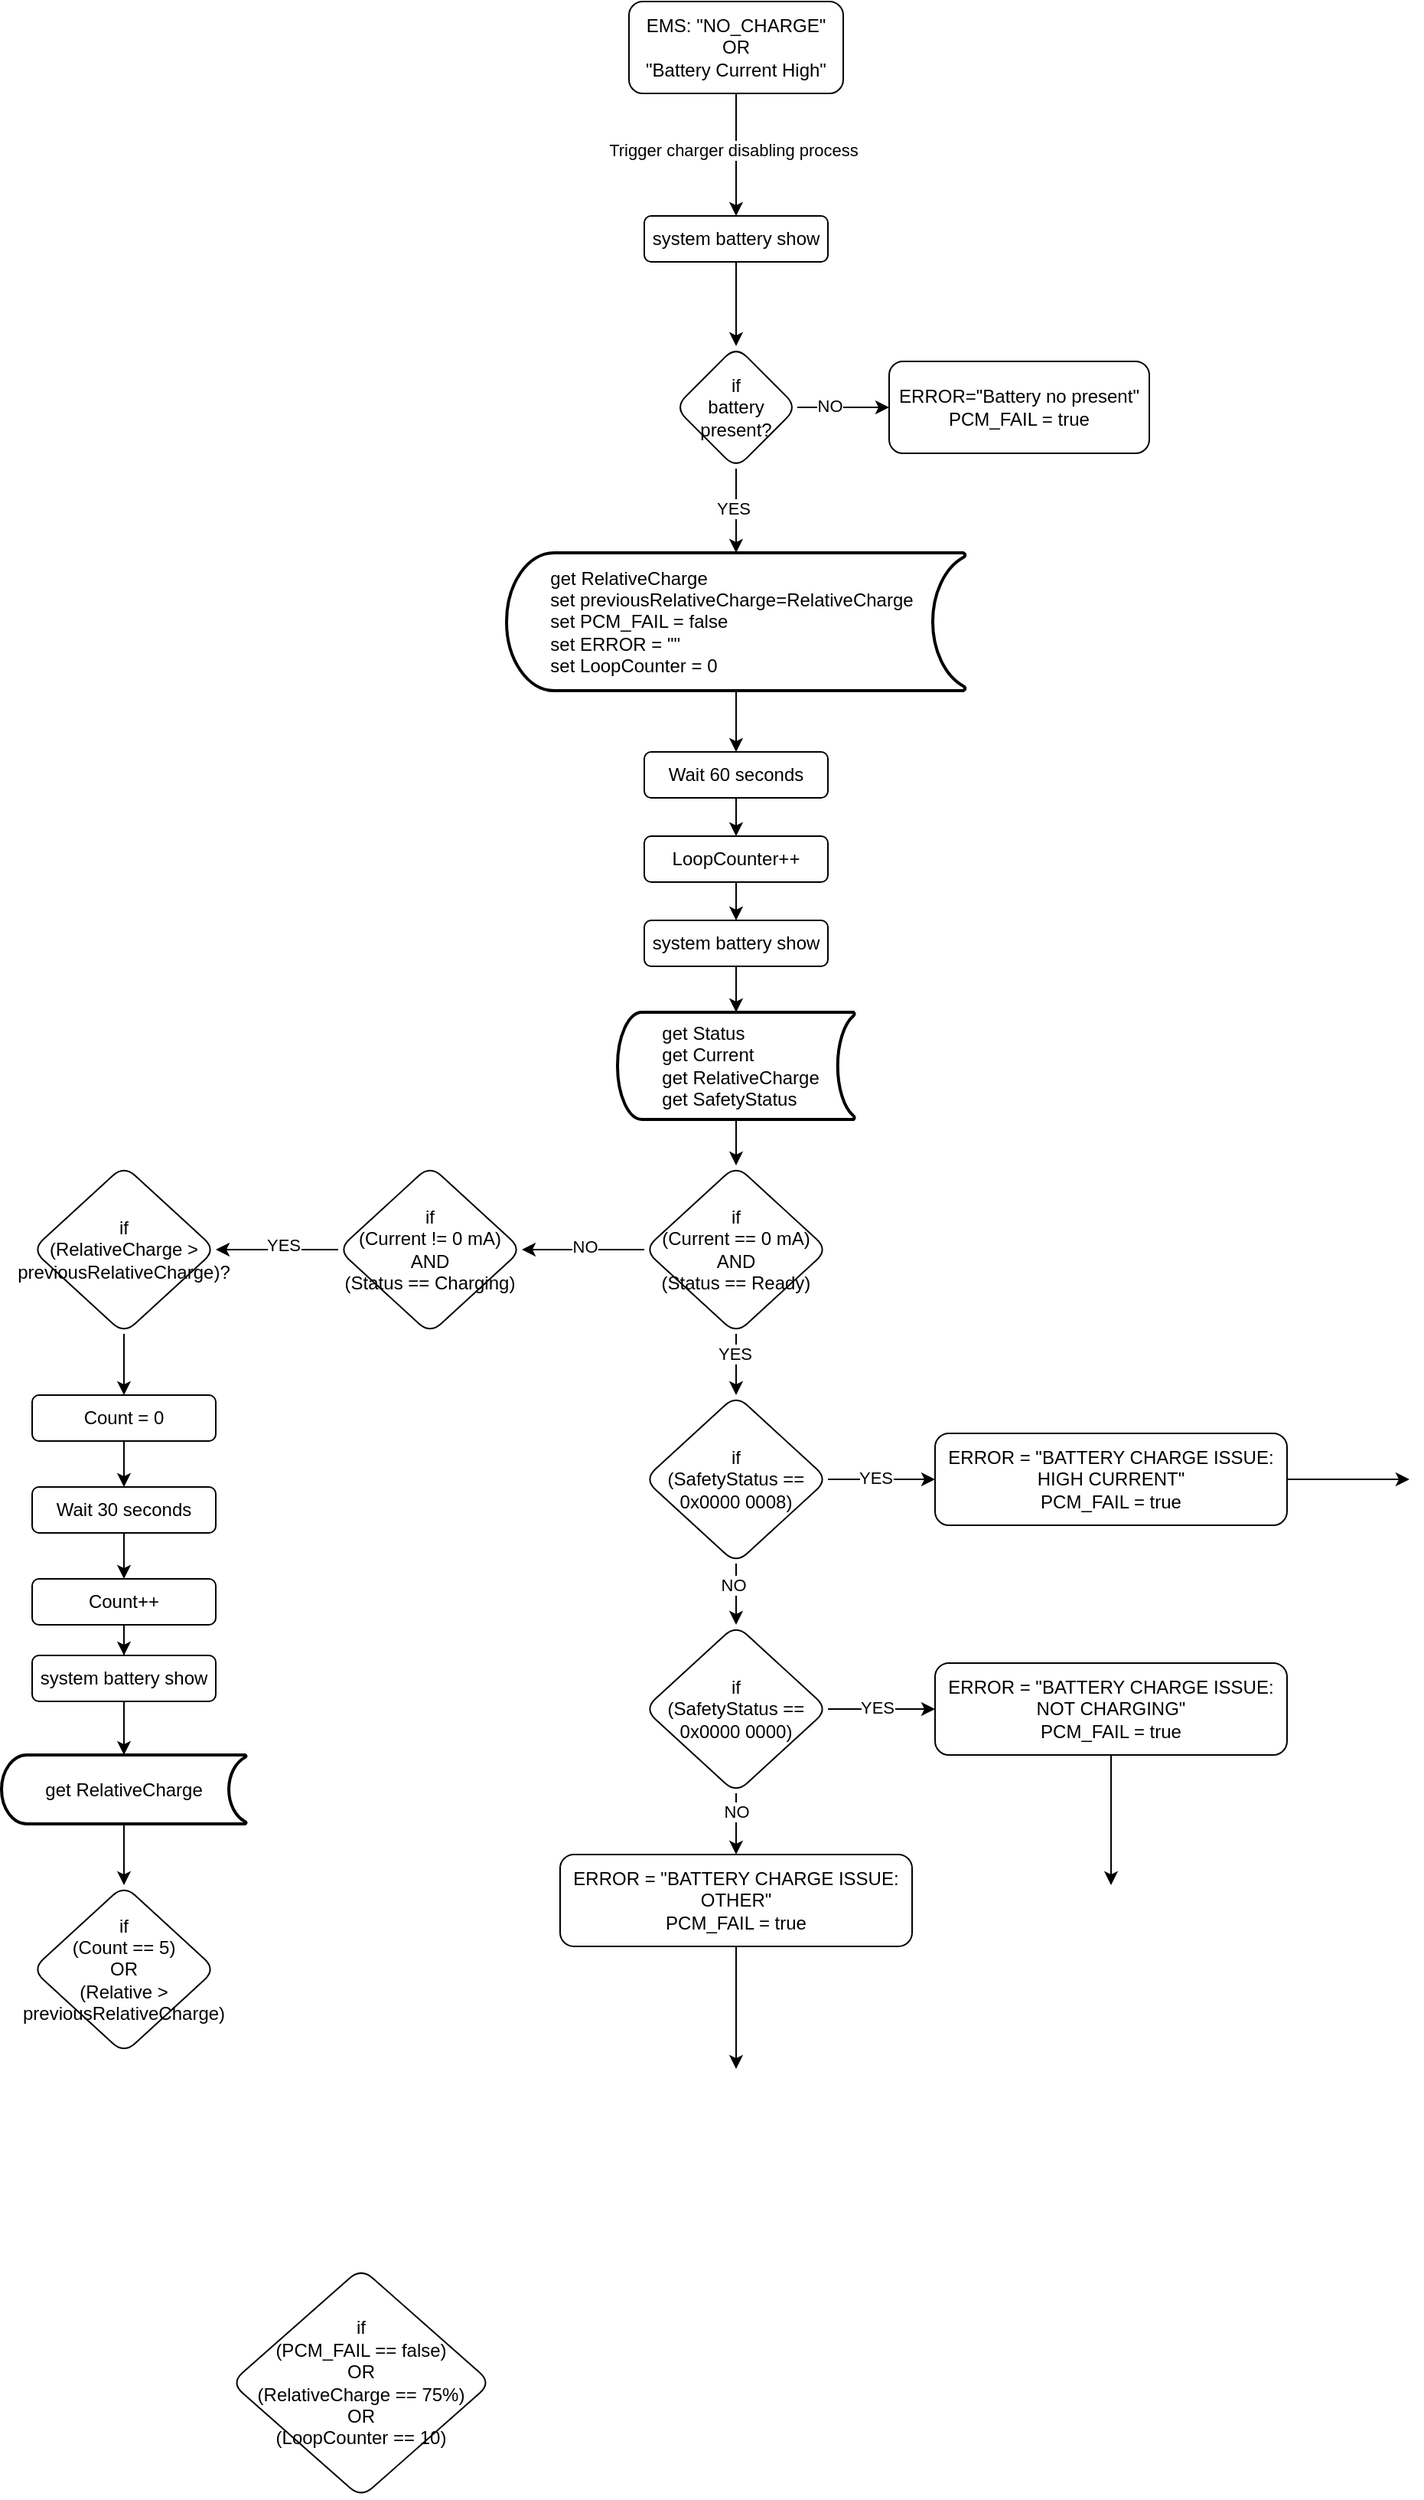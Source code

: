 <mxfile version="24.4.13" type="github">
  <diagram id="C5RBs43oDa-KdzZeNtuy" name="Page-1">
    <mxGraphModel dx="1677" dy="631" grid="1" gridSize="10" guides="1" tooltips="1" connect="1" arrows="1" fold="1" page="1" pageScale="1" pageWidth="827" pageHeight="1169" math="0" shadow="0">
      <root>
        <mxCell id="WIyWlLk6GJQsqaUBKTNV-0" />
        <mxCell id="WIyWlLk6GJQsqaUBKTNV-1" parent="WIyWlLk6GJQsqaUBKTNV-0" />
        <mxCell id="8Imo_MOEr16DwkGvXReS-2" value="" style="edgeStyle=orthogonalEdgeStyle;rounded=0;orthogonalLoop=1;jettySize=auto;html=1;" edge="1" parent="WIyWlLk6GJQsqaUBKTNV-1" source="8Imo_MOEr16DwkGvXReS-0" target="8Imo_MOEr16DwkGvXReS-1">
          <mxGeometry relative="1" as="geometry" />
        </mxCell>
        <mxCell id="8Imo_MOEr16DwkGvXReS-3" value="Trigger charger disabling process" style="edgeLabel;html=1;align=center;verticalAlign=middle;resizable=0;points=[];" vertex="1" connectable="0" parent="8Imo_MOEr16DwkGvXReS-2">
          <mxGeometry x="-0.082" y="-2" relative="1" as="geometry">
            <mxPoint as="offset" />
          </mxGeometry>
        </mxCell>
        <mxCell id="8Imo_MOEr16DwkGvXReS-0" value="EMS: &quot;NO_CHARGE&quot;&lt;div&gt;OR&lt;/div&gt;&lt;div&gt;&quot;Battery Current High&quot;&lt;/div&gt;" style="rounded=1;whiteSpace=wrap;html=1;" vertex="1" parent="WIyWlLk6GJQsqaUBKTNV-1">
          <mxGeometry x="350" y="40" width="140" height="60" as="geometry" />
        </mxCell>
        <mxCell id="8Imo_MOEr16DwkGvXReS-7" value="" style="edgeStyle=orthogonalEdgeStyle;rounded=0;orthogonalLoop=1;jettySize=auto;html=1;" edge="1" parent="WIyWlLk6GJQsqaUBKTNV-1" source="8Imo_MOEr16DwkGvXReS-1" target="8Imo_MOEr16DwkGvXReS-6">
          <mxGeometry relative="1" as="geometry" />
        </mxCell>
        <mxCell id="8Imo_MOEr16DwkGvXReS-1" value="system battery show" style="whiteSpace=wrap;html=1;rounded=1;" vertex="1" parent="WIyWlLk6GJQsqaUBKTNV-1">
          <mxGeometry x="360" y="180" width="120" height="30" as="geometry" />
        </mxCell>
        <mxCell id="8Imo_MOEr16DwkGvXReS-12" value="" style="edgeStyle=orthogonalEdgeStyle;rounded=0;orthogonalLoop=1;jettySize=auto;html=1;" edge="1" parent="WIyWlLk6GJQsqaUBKTNV-1" source="8Imo_MOEr16DwkGvXReS-6" target="8Imo_MOEr16DwkGvXReS-11">
          <mxGeometry relative="1" as="geometry" />
        </mxCell>
        <mxCell id="8Imo_MOEr16DwkGvXReS-13" value="NO" style="edgeLabel;html=1;align=center;verticalAlign=middle;resizable=0;points=[];" vertex="1" connectable="0" parent="8Imo_MOEr16DwkGvXReS-12">
          <mxGeometry x="-0.275" y="1" relative="1" as="geometry">
            <mxPoint x="-1" as="offset" />
          </mxGeometry>
        </mxCell>
        <mxCell id="8Imo_MOEr16DwkGvXReS-19" style="edgeStyle=orthogonalEdgeStyle;rounded=0;orthogonalLoop=1;jettySize=auto;html=1;entryX=0.5;entryY=0;entryDx=0;entryDy=0;entryPerimeter=0;" edge="1" parent="WIyWlLk6GJQsqaUBKTNV-1" source="8Imo_MOEr16DwkGvXReS-6" target="8Imo_MOEr16DwkGvXReS-17">
          <mxGeometry relative="1" as="geometry">
            <mxPoint x="420" y="400" as="targetPoint" />
          </mxGeometry>
        </mxCell>
        <mxCell id="8Imo_MOEr16DwkGvXReS-20" value="YES" style="edgeLabel;html=1;align=center;verticalAlign=middle;resizable=0;points=[];" vertex="1" connectable="0" parent="8Imo_MOEr16DwkGvXReS-19">
          <mxGeometry x="-0.06" y="-2" relative="1" as="geometry">
            <mxPoint as="offset" />
          </mxGeometry>
        </mxCell>
        <mxCell id="8Imo_MOEr16DwkGvXReS-6" value="if&lt;div&gt;battery present?&lt;/div&gt;" style="rhombus;whiteSpace=wrap;html=1;rounded=1;" vertex="1" parent="WIyWlLk6GJQsqaUBKTNV-1">
          <mxGeometry x="380" y="265" width="80" height="80" as="geometry" />
        </mxCell>
        <mxCell id="8Imo_MOEr16DwkGvXReS-11" value="ERROR=&quot;Battery no present&quot;&lt;div&gt;PCM_FAIL = true&lt;/div&gt;" style="whiteSpace=wrap;html=1;rounded=1;" vertex="1" parent="WIyWlLk6GJQsqaUBKTNV-1">
          <mxGeometry x="520" y="275" width="170" height="60" as="geometry" />
        </mxCell>
        <mxCell id="8Imo_MOEr16DwkGvXReS-24" value="" style="edgeStyle=orthogonalEdgeStyle;rounded=0;orthogonalLoop=1;jettySize=auto;html=1;" edge="1" parent="WIyWlLk6GJQsqaUBKTNV-1" source="8Imo_MOEr16DwkGvXReS-17" target="8Imo_MOEr16DwkGvXReS-23">
          <mxGeometry relative="1" as="geometry" />
        </mxCell>
        <mxCell id="8Imo_MOEr16DwkGvXReS-17" value="&lt;span style=&quot;&quot;&gt;&lt;span style=&quot;white-space: pre;&quot;&gt;&#x9;&lt;/span&gt;get RelativeCharge&lt;/span&gt;&lt;div style=&quot;&quot;&gt;&lt;span style=&quot;white-space: pre;&quot;&gt;&#x9;&lt;/span&gt;set&amp;nbsp;previousRelativeCharge=RelativeCharge&lt;/div&gt;&lt;div style=&quot;&quot;&gt;&lt;span style=&quot;white-space: pre;&quot;&gt;&#x9;&lt;/span&gt;set PCM_FAIL = false&lt;/div&gt;&lt;div style=&quot;&quot;&gt;&lt;span style=&quot;white-space: pre;&quot;&gt;&#x9;&lt;/span&gt;set ERROR = &quot;&quot;&lt;/div&gt;&lt;div style=&quot;&quot;&gt;&lt;span style=&quot;white-space: pre;&quot;&gt;&#x9;&lt;/span&gt;set LoopCounter = 0&lt;/div&gt;" style="strokeWidth=2;html=1;shape=mxgraph.flowchart.stored_data;whiteSpace=wrap;align=left;" vertex="1" parent="WIyWlLk6GJQsqaUBKTNV-1">
          <mxGeometry x="270" y="400" width="300" height="90" as="geometry" />
        </mxCell>
        <mxCell id="8Imo_MOEr16DwkGvXReS-29" value="" style="edgeStyle=orthogonalEdgeStyle;rounded=0;orthogonalLoop=1;jettySize=auto;html=1;entryX=0.5;entryY=0;entryDx=0;entryDy=0;" edge="1" parent="WIyWlLk6GJQsqaUBKTNV-1" source="8Imo_MOEr16DwkGvXReS-23" target="8Imo_MOEr16DwkGvXReS-32">
          <mxGeometry relative="1" as="geometry">
            <mxPoint x="420" y="625" as="targetPoint" />
          </mxGeometry>
        </mxCell>
        <mxCell id="8Imo_MOEr16DwkGvXReS-23" value="Wait 60 seconds" style="rounded=1;whiteSpace=wrap;html=1;" vertex="1" parent="WIyWlLk6GJQsqaUBKTNV-1">
          <mxGeometry x="360" y="530" width="120" height="30" as="geometry" />
        </mxCell>
        <mxCell id="8Imo_MOEr16DwkGvXReS-34" value="" style="edgeStyle=orthogonalEdgeStyle;rounded=0;orthogonalLoop=1;jettySize=auto;html=1;" edge="1" parent="WIyWlLk6GJQsqaUBKTNV-1" source="8Imo_MOEr16DwkGvXReS-32" target="8Imo_MOEr16DwkGvXReS-33">
          <mxGeometry relative="1" as="geometry" />
        </mxCell>
        <mxCell id="8Imo_MOEr16DwkGvXReS-32" value="LoopCounter++" style="whiteSpace=wrap;html=1;rounded=1;" vertex="1" parent="WIyWlLk6GJQsqaUBKTNV-1">
          <mxGeometry x="360" y="585" width="120" height="30" as="geometry" />
        </mxCell>
        <mxCell id="8Imo_MOEr16DwkGvXReS-36" value="" style="edgeStyle=orthogonalEdgeStyle;rounded=0;orthogonalLoop=1;jettySize=auto;html=1;" edge="1" parent="WIyWlLk6GJQsqaUBKTNV-1" source="8Imo_MOEr16DwkGvXReS-33" target="8Imo_MOEr16DwkGvXReS-35">
          <mxGeometry relative="1" as="geometry" />
        </mxCell>
        <mxCell id="8Imo_MOEr16DwkGvXReS-33" value="system battery show" style="whiteSpace=wrap;html=1;rounded=1;" vertex="1" parent="WIyWlLk6GJQsqaUBKTNV-1">
          <mxGeometry x="360" y="640" width="120" height="30" as="geometry" />
        </mxCell>
        <mxCell id="8Imo_MOEr16DwkGvXReS-38" value="" style="edgeStyle=orthogonalEdgeStyle;rounded=0;orthogonalLoop=1;jettySize=auto;html=1;entryX=0.5;entryY=0;entryDx=0;entryDy=0;" edge="1" parent="WIyWlLk6GJQsqaUBKTNV-1" source="8Imo_MOEr16DwkGvXReS-35" target="8Imo_MOEr16DwkGvXReS-39">
          <mxGeometry relative="1" as="geometry">
            <mxPoint x="420" y="845" as="targetPoint" />
          </mxGeometry>
        </mxCell>
        <mxCell id="8Imo_MOEr16DwkGvXReS-35" value="&lt;span style=&quot;white-space: pre;&quot;&gt;&#x9;&lt;/span&gt;get Status&lt;div&gt;&lt;span style=&quot;white-space: pre;&quot;&gt;&#x9;&lt;/span&gt;get Current&lt;/div&gt;&lt;div&gt;&lt;span style=&quot;white-space: pre;&quot;&gt;&#x9;&lt;/span&gt;get RelativeCharge&lt;/div&gt;&lt;div&gt;&lt;span style=&quot;white-space: pre;&quot;&gt;&#x9;&lt;/span&gt;get SafetyStatus&lt;/div&gt;" style="strokeWidth=2;html=1;shape=mxgraph.flowchart.stored_data;whiteSpace=wrap;align=left;" vertex="1" parent="WIyWlLk6GJQsqaUBKTNV-1">
          <mxGeometry x="342.5" y="700" width="155" height="70" as="geometry" />
        </mxCell>
        <mxCell id="8Imo_MOEr16DwkGvXReS-41" value="" style="edgeStyle=orthogonalEdgeStyle;rounded=0;orthogonalLoop=1;jettySize=auto;html=1;entryX=0.5;entryY=0;entryDx=0;entryDy=0;" edge="1" parent="WIyWlLk6GJQsqaUBKTNV-1" source="8Imo_MOEr16DwkGvXReS-39" target="8Imo_MOEr16DwkGvXReS-55">
          <mxGeometry relative="1" as="geometry">
            <mxPoint x="420" y="950" as="targetPoint" />
          </mxGeometry>
        </mxCell>
        <mxCell id="8Imo_MOEr16DwkGvXReS-46" value="YES" style="edgeLabel;html=1;align=center;verticalAlign=middle;resizable=0;points=[];" vertex="1" connectable="0" parent="8Imo_MOEr16DwkGvXReS-41">
          <mxGeometry x="-0.383" y="-1" relative="1" as="geometry">
            <mxPoint as="offset" />
          </mxGeometry>
        </mxCell>
        <mxCell id="8Imo_MOEr16DwkGvXReS-79" value="" style="edgeStyle=orthogonalEdgeStyle;rounded=0;orthogonalLoop=1;jettySize=auto;html=1;" edge="1" parent="WIyWlLk6GJQsqaUBKTNV-1" source="8Imo_MOEr16DwkGvXReS-39" target="8Imo_MOEr16DwkGvXReS-78">
          <mxGeometry relative="1" as="geometry" />
        </mxCell>
        <mxCell id="8Imo_MOEr16DwkGvXReS-80" value="NO" style="edgeLabel;html=1;align=center;verticalAlign=middle;resizable=0;points=[];" vertex="1" connectable="0" parent="8Imo_MOEr16DwkGvXReS-79">
          <mxGeometry x="-0.028" y="-2" relative="1" as="geometry">
            <mxPoint as="offset" />
          </mxGeometry>
        </mxCell>
        <mxCell id="8Imo_MOEr16DwkGvXReS-39" value="if&lt;div&gt;(Current == 0 mA)&lt;/div&gt;&lt;div&gt;AND&lt;/div&gt;&lt;div&gt;(Status == Ready)&lt;/div&gt;" style="rhombus;whiteSpace=wrap;html=1;rounded=1;" vertex="1" parent="WIyWlLk6GJQsqaUBKTNV-1">
          <mxGeometry x="360" y="800" width="120" height="110" as="geometry" />
        </mxCell>
        <mxCell id="8Imo_MOEr16DwkGvXReS-73" value="" style="edgeStyle=orthogonalEdgeStyle;rounded=0;orthogonalLoop=1;jettySize=auto;html=1;" edge="1" parent="WIyWlLk6GJQsqaUBKTNV-1" source="8Imo_MOEr16DwkGvXReS-47">
          <mxGeometry relative="1" as="geometry">
            <mxPoint x="860" y="1005" as="targetPoint" />
          </mxGeometry>
        </mxCell>
        <mxCell id="8Imo_MOEr16DwkGvXReS-47" value="ERROR = &quot;BATTERY CHARGE ISSUE: HIGH CURRENT&quot;&lt;div&gt;PCM_FAIL = true&lt;/div&gt;" style="whiteSpace=wrap;html=1;rounded=1;align=center;" vertex="1" parent="WIyWlLk6GJQsqaUBKTNV-1">
          <mxGeometry x="550" y="975" width="230" height="60" as="geometry" />
        </mxCell>
        <mxCell id="8Imo_MOEr16DwkGvXReS-57" value="" style="edgeStyle=orthogonalEdgeStyle;rounded=0;orthogonalLoop=1;jettySize=auto;html=1;" edge="1" parent="WIyWlLk6GJQsqaUBKTNV-1" source="8Imo_MOEr16DwkGvXReS-55" target="8Imo_MOEr16DwkGvXReS-56">
          <mxGeometry relative="1" as="geometry" />
        </mxCell>
        <mxCell id="8Imo_MOEr16DwkGvXReS-58" value="NO" style="edgeLabel;html=1;align=center;verticalAlign=middle;resizable=0;points=[];" vertex="1" connectable="0" parent="8Imo_MOEr16DwkGvXReS-57">
          <mxGeometry x="-0.3" y="-2" relative="1" as="geometry">
            <mxPoint as="offset" />
          </mxGeometry>
        </mxCell>
        <mxCell id="8Imo_MOEr16DwkGvXReS-62" value="" style="edgeStyle=orthogonalEdgeStyle;rounded=0;orthogonalLoop=1;jettySize=auto;html=1;" edge="1" parent="WIyWlLk6GJQsqaUBKTNV-1" source="8Imo_MOEr16DwkGvXReS-55" target="8Imo_MOEr16DwkGvXReS-47">
          <mxGeometry relative="1" as="geometry" />
        </mxCell>
        <mxCell id="8Imo_MOEr16DwkGvXReS-63" value="YES" style="edgeLabel;html=1;align=center;verticalAlign=middle;resizable=0;points=[];" vertex="1" connectable="0" parent="8Imo_MOEr16DwkGvXReS-62">
          <mxGeometry x="-0.131" y="1" relative="1" as="geometry">
            <mxPoint as="offset" />
          </mxGeometry>
        </mxCell>
        <mxCell id="8Imo_MOEr16DwkGvXReS-55" value="if&lt;div&gt;(SafetyStatus == 0x0000 0008)&lt;/div&gt;" style="rhombus;whiteSpace=wrap;html=1;rounded=1;" vertex="1" parent="WIyWlLk6GJQsqaUBKTNV-1">
          <mxGeometry x="360" y="950" width="120" height="110" as="geometry" />
        </mxCell>
        <mxCell id="8Imo_MOEr16DwkGvXReS-60" value="" style="edgeStyle=orthogonalEdgeStyle;rounded=0;orthogonalLoop=1;jettySize=auto;html=1;" edge="1" parent="WIyWlLk6GJQsqaUBKTNV-1" source="8Imo_MOEr16DwkGvXReS-56" target="8Imo_MOEr16DwkGvXReS-59">
          <mxGeometry relative="1" as="geometry" />
        </mxCell>
        <mxCell id="8Imo_MOEr16DwkGvXReS-61" value="YES" style="edgeLabel;html=1;align=center;verticalAlign=middle;resizable=0;points=[];" vertex="1" connectable="0" parent="8Imo_MOEr16DwkGvXReS-60">
          <mxGeometry x="-0.09" y="1" relative="1" as="geometry">
            <mxPoint as="offset" />
          </mxGeometry>
        </mxCell>
        <mxCell id="8Imo_MOEr16DwkGvXReS-65" value="" style="edgeStyle=orthogonalEdgeStyle;rounded=0;orthogonalLoop=1;jettySize=auto;html=1;entryX=0.5;entryY=0;entryDx=0;entryDy=0;" edge="1" parent="WIyWlLk6GJQsqaUBKTNV-1" source="8Imo_MOEr16DwkGvXReS-56" target="8Imo_MOEr16DwkGvXReS-66">
          <mxGeometry relative="1" as="geometry">
            <mxPoint x="420" y="1315.0" as="targetPoint" />
          </mxGeometry>
        </mxCell>
        <mxCell id="8Imo_MOEr16DwkGvXReS-67" value="NO" style="edgeLabel;html=1;align=center;verticalAlign=middle;resizable=0;points=[];" vertex="1" connectable="0" parent="8Imo_MOEr16DwkGvXReS-65">
          <mxGeometry x="-0.407" relative="1" as="geometry">
            <mxPoint as="offset" />
          </mxGeometry>
        </mxCell>
        <mxCell id="8Imo_MOEr16DwkGvXReS-56" value="if&lt;div&gt;(SafetyStatus == 0x0000 0000)&lt;/div&gt;" style="rhombus;whiteSpace=wrap;html=1;rounded=1;" vertex="1" parent="WIyWlLk6GJQsqaUBKTNV-1">
          <mxGeometry x="360" y="1100" width="120" height="110" as="geometry" />
        </mxCell>
        <mxCell id="8Imo_MOEr16DwkGvXReS-75" value="" style="edgeStyle=orthogonalEdgeStyle;rounded=0;orthogonalLoop=1;jettySize=auto;html=1;" edge="1" parent="WIyWlLk6GJQsqaUBKTNV-1" source="8Imo_MOEr16DwkGvXReS-59">
          <mxGeometry relative="1" as="geometry">
            <mxPoint x="665" y="1270" as="targetPoint" />
          </mxGeometry>
        </mxCell>
        <mxCell id="8Imo_MOEr16DwkGvXReS-59" value="ERROR = &quot;BATTERY CHARGE ISSUE: NOT CHARGING&quot;&lt;div&gt;PCM_FAIL = true&lt;/div&gt;" style="whiteSpace=wrap;html=1;rounded=1;align=center;" vertex="1" parent="WIyWlLk6GJQsqaUBKTNV-1">
          <mxGeometry x="550" y="1125" width="230" height="60" as="geometry" />
        </mxCell>
        <mxCell id="8Imo_MOEr16DwkGvXReS-77" value="" style="edgeStyle=orthogonalEdgeStyle;rounded=0;orthogonalLoop=1;jettySize=auto;html=1;" edge="1" parent="WIyWlLk6GJQsqaUBKTNV-1" source="8Imo_MOEr16DwkGvXReS-66">
          <mxGeometry relative="1" as="geometry">
            <mxPoint x="420" y="1390" as="targetPoint" />
          </mxGeometry>
        </mxCell>
        <mxCell id="8Imo_MOEr16DwkGvXReS-66" value="ERROR = &quot;BATTERY CHARGE ISSUE: OTHER&quot;&lt;div&gt;PCM_FAIL = true&lt;/div&gt;" style="whiteSpace=wrap;html=1;rounded=1;align=center;" vertex="1" parent="WIyWlLk6GJQsqaUBKTNV-1">
          <mxGeometry x="305" y="1250" width="230" height="60" as="geometry" />
        </mxCell>
        <mxCell id="8Imo_MOEr16DwkGvXReS-68" value="if&lt;div&gt;(PCM_FAIL == false)&lt;/div&gt;&lt;div&gt;OR&lt;/div&gt;&lt;div&gt;(RelativeCharge == 75%)&lt;/div&gt;&lt;div&gt;OR&lt;/div&gt;&lt;div&gt;(LoopCounter == 10)&lt;/div&gt;" style="rhombus;whiteSpace=wrap;html=1;rounded=1;" vertex="1" parent="WIyWlLk6GJQsqaUBKTNV-1">
          <mxGeometry x="90" y="1520" width="170" height="150" as="geometry" />
        </mxCell>
        <mxCell id="8Imo_MOEr16DwkGvXReS-82" value="" style="edgeStyle=orthogonalEdgeStyle;rounded=0;orthogonalLoop=1;jettySize=auto;html=1;" edge="1" parent="WIyWlLk6GJQsqaUBKTNV-1" source="8Imo_MOEr16DwkGvXReS-78" target="8Imo_MOEr16DwkGvXReS-81">
          <mxGeometry relative="1" as="geometry" />
        </mxCell>
        <mxCell id="8Imo_MOEr16DwkGvXReS-83" value="YES" style="edgeLabel;html=1;align=center;verticalAlign=middle;resizable=0;points=[];" vertex="1" connectable="0" parent="8Imo_MOEr16DwkGvXReS-82">
          <mxGeometry x="-0.103" y="-3" relative="1" as="geometry">
            <mxPoint as="offset" />
          </mxGeometry>
        </mxCell>
        <mxCell id="8Imo_MOEr16DwkGvXReS-78" value="if&lt;div&gt;(Current != 0 mA)&lt;/div&gt;&lt;div&gt;AND&lt;/div&gt;&lt;div&gt;(Status == Charging)&lt;/div&gt;" style="rhombus;whiteSpace=wrap;html=1;rounded=1;" vertex="1" parent="WIyWlLk6GJQsqaUBKTNV-1">
          <mxGeometry x="160" y="800" width="120" height="110" as="geometry" />
        </mxCell>
        <mxCell id="8Imo_MOEr16DwkGvXReS-85" value="" style="edgeStyle=orthogonalEdgeStyle;rounded=0;orthogonalLoop=1;jettySize=auto;html=1;" edge="1" parent="WIyWlLk6GJQsqaUBKTNV-1" source="8Imo_MOEr16DwkGvXReS-81" target="8Imo_MOEr16DwkGvXReS-84">
          <mxGeometry relative="1" as="geometry" />
        </mxCell>
        <mxCell id="8Imo_MOEr16DwkGvXReS-81" value="if&lt;div&gt;(RelativeCharge &amp;gt;&lt;/div&gt;&lt;div&gt;&lt;span style=&quot;text-align: left;&quot;&gt;previousRelativeCharge)?&lt;/span&gt;&lt;br&gt;&lt;/div&gt;" style="rhombus;whiteSpace=wrap;html=1;rounded=1;" vertex="1" parent="WIyWlLk6GJQsqaUBKTNV-1">
          <mxGeometry x="-40" y="800" width="120" height="110" as="geometry" />
        </mxCell>
        <mxCell id="8Imo_MOEr16DwkGvXReS-87" value="" style="edgeStyle=orthogonalEdgeStyle;rounded=0;orthogonalLoop=1;jettySize=auto;html=1;" edge="1" parent="WIyWlLk6GJQsqaUBKTNV-1" source="8Imo_MOEr16DwkGvXReS-84" target="8Imo_MOEr16DwkGvXReS-86">
          <mxGeometry relative="1" as="geometry" />
        </mxCell>
        <mxCell id="8Imo_MOEr16DwkGvXReS-84" value="Count = 0" style="whiteSpace=wrap;html=1;rounded=1;" vertex="1" parent="WIyWlLk6GJQsqaUBKTNV-1">
          <mxGeometry x="-40" y="950" width="120" height="30" as="geometry" />
        </mxCell>
        <mxCell id="8Imo_MOEr16DwkGvXReS-89" value="" style="edgeStyle=orthogonalEdgeStyle;rounded=0;orthogonalLoop=1;jettySize=auto;html=1;" edge="1" parent="WIyWlLk6GJQsqaUBKTNV-1" source="8Imo_MOEr16DwkGvXReS-86" target="8Imo_MOEr16DwkGvXReS-88">
          <mxGeometry relative="1" as="geometry" />
        </mxCell>
        <mxCell id="8Imo_MOEr16DwkGvXReS-86" value="Wait 30 seconds" style="whiteSpace=wrap;html=1;rounded=1;" vertex="1" parent="WIyWlLk6GJQsqaUBKTNV-1">
          <mxGeometry x="-40" y="1010" width="120" height="30" as="geometry" />
        </mxCell>
        <mxCell id="8Imo_MOEr16DwkGvXReS-91" value="" style="edgeStyle=orthogonalEdgeStyle;rounded=0;orthogonalLoop=1;jettySize=auto;html=1;" edge="1" parent="WIyWlLk6GJQsqaUBKTNV-1" source="8Imo_MOEr16DwkGvXReS-88" target="8Imo_MOEr16DwkGvXReS-90">
          <mxGeometry relative="1" as="geometry" />
        </mxCell>
        <mxCell id="8Imo_MOEr16DwkGvXReS-88" value="Count++" style="whiteSpace=wrap;html=1;rounded=1;" vertex="1" parent="WIyWlLk6GJQsqaUBKTNV-1">
          <mxGeometry x="-40" y="1070" width="120" height="30" as="geometry" />
        </mxCell>
        <mxCell id="8Imo_MOEr16DwkGvXReS-94" value="" style="edgeStyle=orthogonalEdgeStyle;rounded=0;orthogonalLoop=1;jettySize=auto;html=1;" edge="1" parent="WIyWlLk6GJQsqaUBKTNV-1" source="8Imo_MOEr16DwkGvXReS-90" target="8Imo_MOEr16DwkGvXReS-92">
          <mxGeometry relative="1" as="geometry" />
        </mxCell>
        <mxCell id="8Imo_MOEr16DwkGvXReS-90" value="system battery show" style="whiteSpace=wrap;html=1;rounded=1;" vertex="1" parent="WIyWlLk6GJQsqaUBKTNV-1">
          <mxGeometry x="-40" y="1120" width="120" height="30" as="geometry" />
        </mxCell>
        <mxCell id="8Imo_MOEr16DwkGvXReS-95" value="" style="edgeStyle=orthogonalEdgeStyle;rounded=0;orthogonalLoop=1;jettySize=auto;html=1;" edge="1" parent="WIyWlLk6GJQsqaUBKTNV-1" source="8Imo_MOEr16DwkGvXReS-92" target="8Imo_MOEr16DwkGvXReS-93">
          <mxGeometry relative="1" as="geometry" />
        </mxCell>
        <mxCell id="8Imo_MOEr16DwkGvXReS-92" value="&lt;div&gt;&lt;span style=&quot;white-space: pre;&quot;&gt;&#x9;&lt;/span&gt;get RelativeCharge&lt;/div&gt;" style="strokeWidth=2;html=1;shape=mxgraph.flowchart.stored_data;whiteSpace=wrap;align=left;" vertex="1" parent="WIyWlLk6GJQsqaUBKTNV-1">
          <mxGeometry x="-60" y="1185" width="160" height="45" as="geometry" />
        </mxCell>
        <mxCell id="8Imo_MOEr16DwkGvXReS-93" value="&lt;div&gt;if&lt;/div&gt;&lt;div&gt;(Count == 5)&lt;br&gt;OR&lt;/div&gt;&lt;div&gt;(Relative &amp;gt;&lt;/div&gt;&lt;div&gt;&lt;span style=&quot;text-align: left; background-color: initial;&quot;&gt;previousRelativeCharge&lt;/span&gt;)&lt;/div&gt;" style="rhombus;whiteSpace=wrap;html=1;rounded=1;" vertex="1" parent="WIyWlLk6GJQsqaUBKTNV-1">
          <mxGeometry x="-40" y="1270" width="120" height="110" as="geometry" />
        </mxCell>
      </root>
    </mxGraphModel>
  </diagram>
</mxfile>

